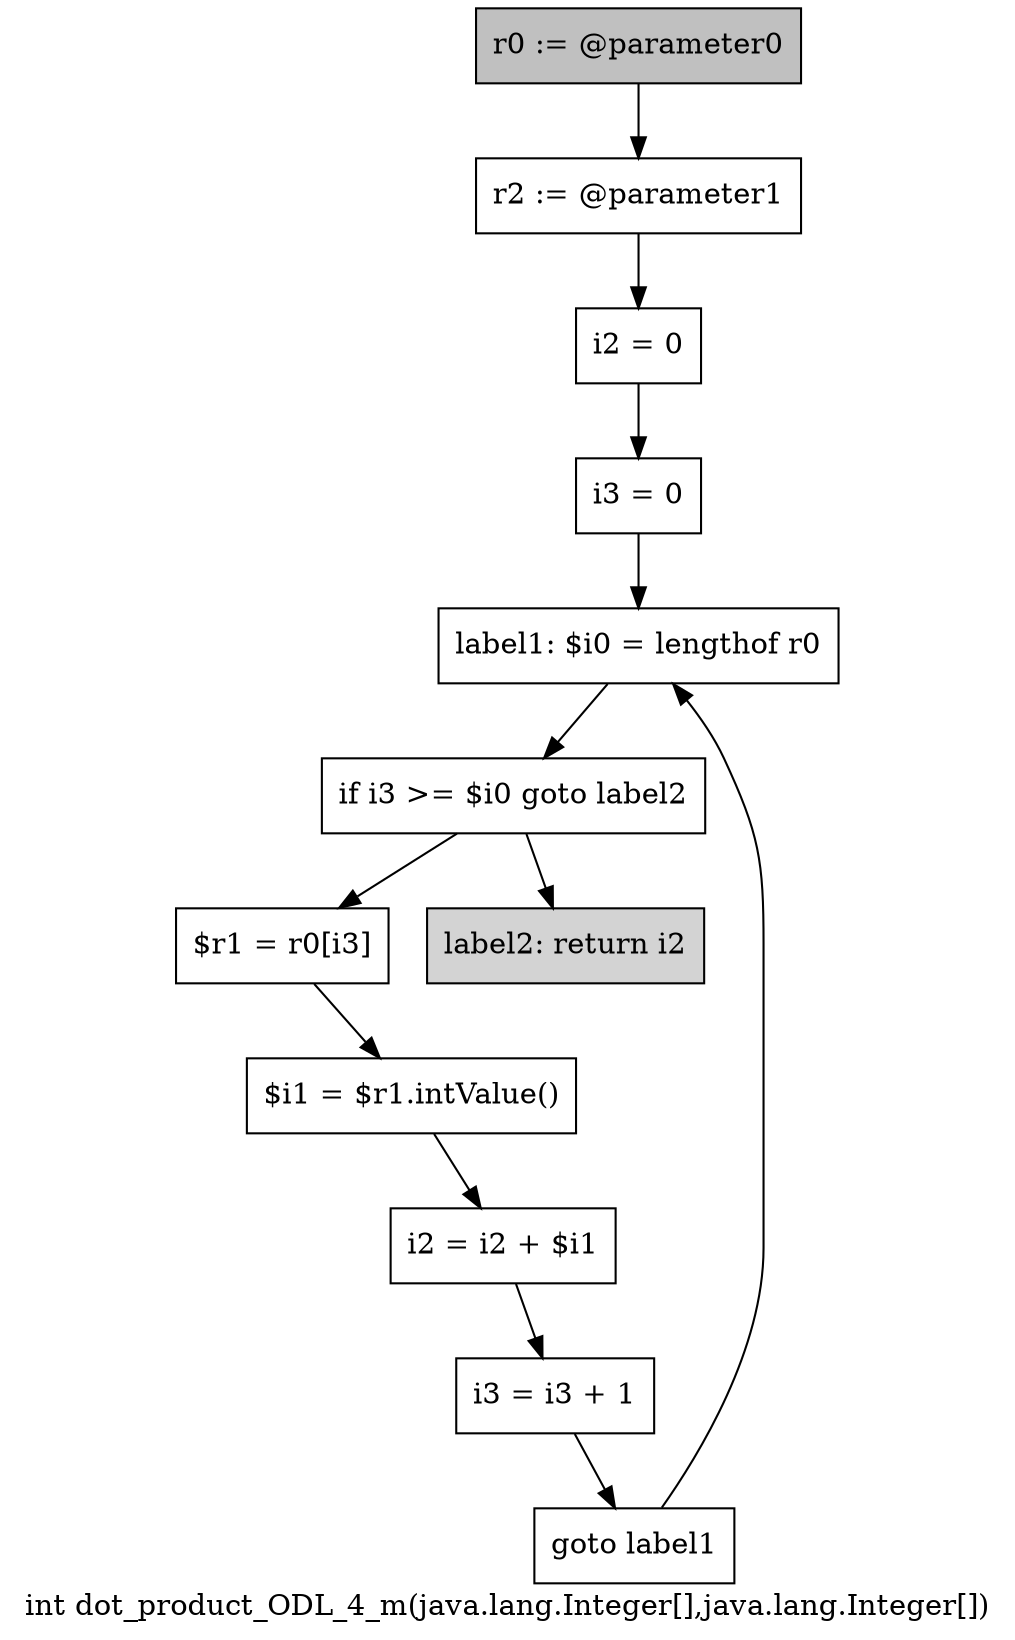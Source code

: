 digraph "int dot_product_ODL_4_m(java.lang.Integer[],java.lang.Integer[])" {
    label="int dot_product_ODL_4_m(java.lang.Integer[],java.lang.Integer[])";
    node [shape=box];
    "0" [style=filled,fillcolor=gray,label="r0 := @parameter0",];
    "1" [label="r2 := @parameter1",];
    "0"->"1";
    "2" [label="i2 = 0",];
    "1"->"2";
    "3" [label="i3 = 0",];
    "2"->"3";
    "4" [label="label1: $i0 = lengthof r0",];
    "3"->"4";
    "5" [label="if i3 >= $i0 goto label2",];
    "4"->"5";
    "6" [label="$r1 = r0[i3]",];
    "5"->"6";
    "11" [style=filled,fillcolor=lightgray,label="label2: return i2",];
    "5"->"11";
    "7" [label="$i1 = $r1.intValue()",];
    "6"->"7";
    "8" [label="i2 = i2 + $i1",];
    "7"->"8";
    "9" [label="i3 = i3 + 1",];
    "8"->"9";
    "10" [label="goto label1",];
    "9"->"10";
    "10"->"4";
}
